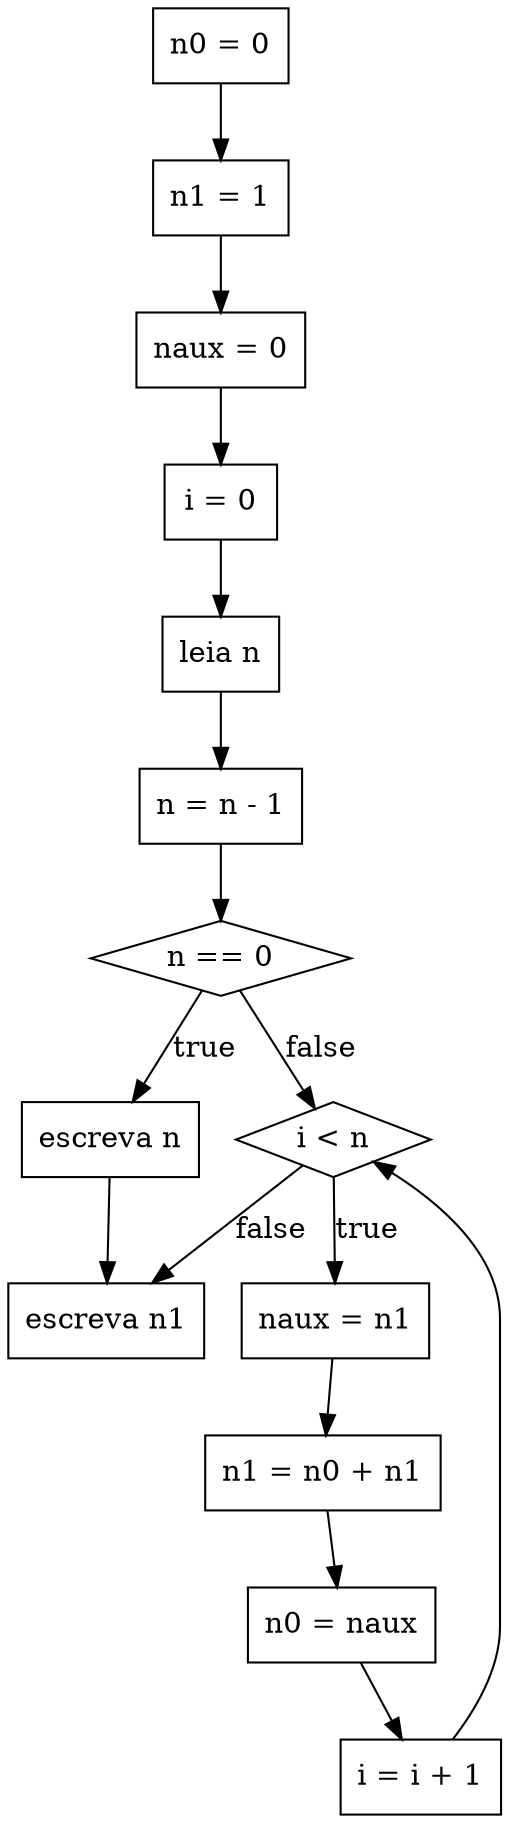 digraph program {
node [shape=box];
attrib139797576 [label = "n0 = 0"];
attrib139797736 [label = "n1 = 1"];
attrib139797896 [label = "naux = 0"];
attrib139798056 [label = "i = 0"];
read139798144 [label = "leia n"];
attrib139798488 [label = "n = n - 1"];
if139800024 [label = "n == 0"];
write139798744 [label = "escreva n"];
while139799984 [label = "i < n"];
attrib139799192 [label = "naux = n1"];
attrib139799496 [label = "n1 = n0 + n1"];
attrib139799672 [label = "n0 = naux"];
attrib139799944 [label = "i = i + 1"];
write139800096 [label = "escreva n1"];
attrib139797576 -> attrib139797736;
attrib139797736 -> attrib139797896;
attrib139797896 -> attrib139798056;
attrib139798056 -> read139798144;
read139798144 -> attrib139798488;
attrib139798488 -> if139800024;
if139800024 -> write139798744 [label = "true"];
write139798744 -> write139800096;
if139800024 -> while139799984 [label = "false"];
while139799984 -> attrib139799192 [label = "true"];
attrib139799192 -> attrib139799496;
attrib139799496 -> attrib139799672;
attrib139799672 -> attrib139799944;
attrib139799944 -> while139799984;
while139799984 -> write139800096 [label = "false"];
write139800096;
if139800024 [shape=diamond];while139799984 [shape=diamond];}
